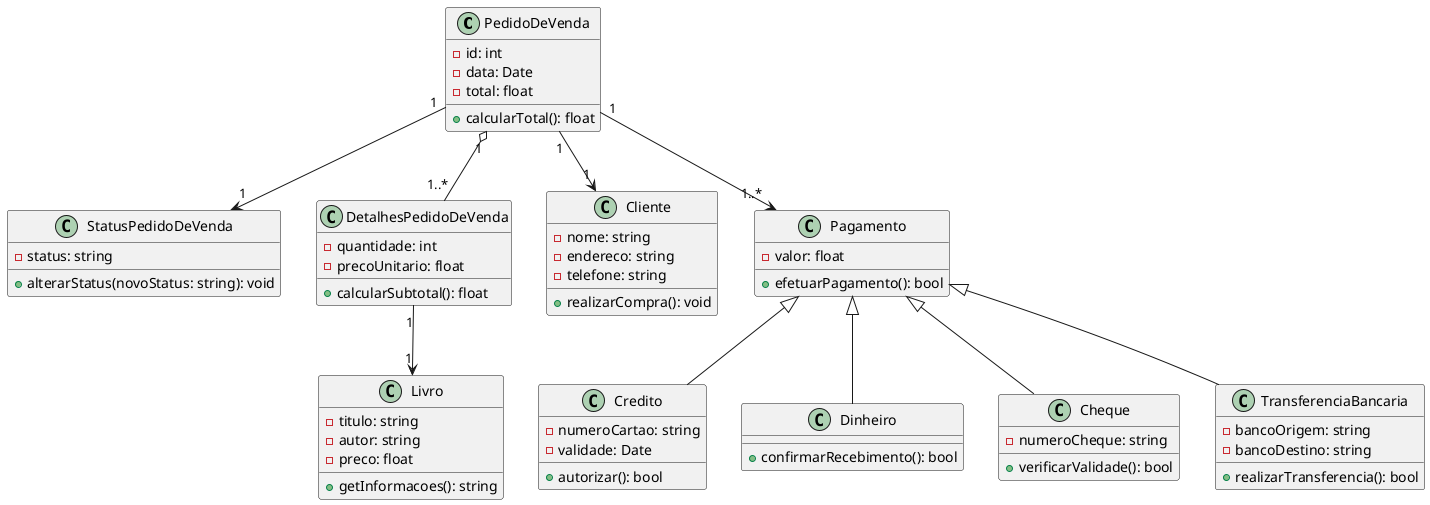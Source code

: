 @startuml
class PedidoDeVenda {
    - id: int
    - data: Date
    - total: float
    + calcularTotal(): float
}

class StatusPedidoDeVenda {
    - status: string
    + alterarStatus(novoStatus: string): void
}

class DetalhesPedidoDeVenda {
    - quantidade: int
    - precoUnitario: float
    + calcularSubtotal(): float
}

class Livro {
    - titulo: string
    - autor: string
    - preco: float
    + getInformacoes(): string
}

class Cliente {
    - nome: string
    - endereco: string
    - telefone: string
    + realizarCompra(): void
}

class Pagamento {
    - valor: float
    + efetuarPagamento(): bool
}

class Credito {
    - numeroCartao: string
    - validade: Date
    + autorizar(): bool
}

class Dinheiro {
    + confirmarRecebimento(): bool
}

class Cheque {
    - numeroCheque: string
    + verificarValidade(): bool
}

class TransferenciaBancaria {
    - bancoOrigem: string
    - bancoDestino: string
    + realizarTransferencia(): bool
}

PedidoDeVenda "1" o-- "1..*" DetalhesPedidoDeVenda
PedidoDeVenda "1" --> "1" StatusPedidoDeVenda
PedidoDeVenda "1" --> "1..*" Pagamento
DetalhesPedidoDeVenda "1" --> "1" Livro
PedidoDeVenda "1" --> "1" Cliente
Pagamento <|-- Credito
Pagamento <|-- Dinheiro
Pagamento <|-- Cheque
Pagamento <|-- TransferenciaBancaria
@enduml

